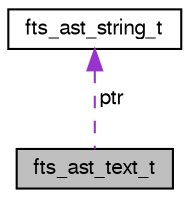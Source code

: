 digraph "fts_ast_text_t"
{
  bgcolor="transparent";
  edge [fontname="FreeSans",fontsize="10",labelfontname="FreeSans",labelfontsize="10"];
  node [fontname="FreeSans",fontsize="10",shape=record];
  Node1 [label="fts_ast_text_t",height=0.2,width=0.4,color="black", fillcolor="grey75", style="filled" fontcolor="black"];
  Node2 -> Node1 [dir="back",color="darkorchid3",fontsize="10",style="dashed",label=" ptr" ,fontname="FreeSans"];
  Node2 [label="fts_ast_string_t",height=0.2,width=0.4,color="black",URL="$structfts__ast__string__t.html"];
}
